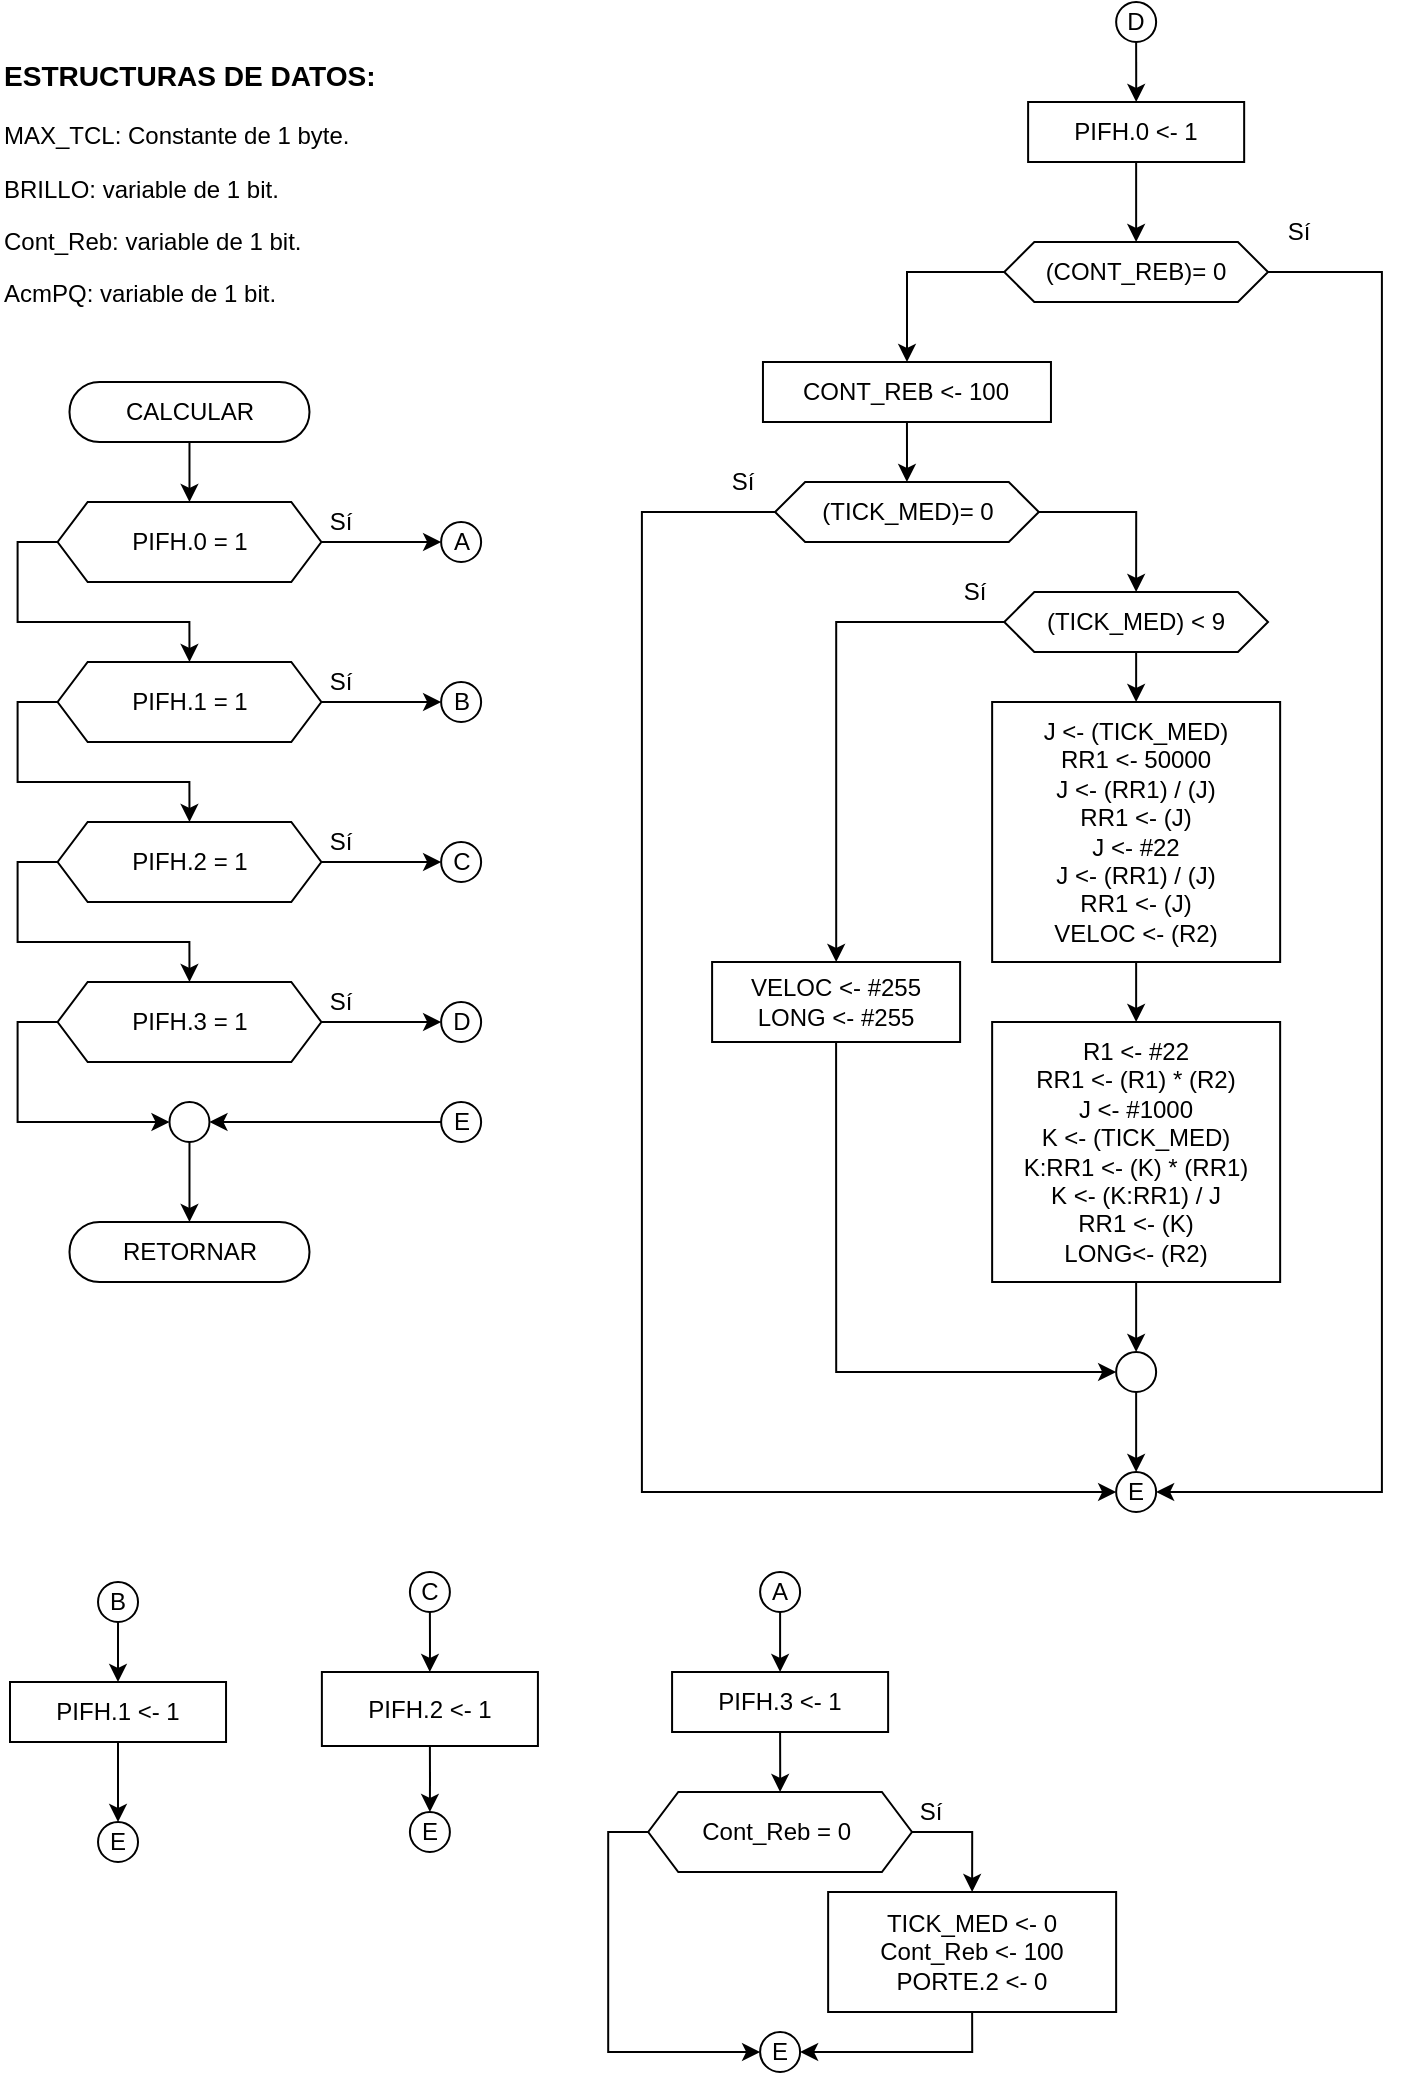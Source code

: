 <mxfile version="13.4.2" type="device"><diagram id="C5RBs43oDa-KdzZeNtuy" name="Page-1"><mxGraphModel dx="631" dy="574" grid="1" gridSize="10" guides="1" tooltips="1" connect="1" arrows="1" fold="1" page="1" pageScale="1" pageWidth="827" pageHeight="1169" math="0" shadow="0"><root><mxCell id="WIyWlLk6GJQsqaUBKTNV-0"/><mxCell id="WIyWlLk6GJQsqaUBKTNV-1" parent="WIyWlLk6GJQsqaUBKTNV-0"/><mxCell id="V8JhlMdnDmEjLcllJ-FL-13" style="edgeStyle=orthogonalEdgeStyle;rounded=0;orthogonalLoop=1;jettySize=auto;html=1;exitX=0.5;exitY=1;exitDx=0;exitDy=0;entryX=0.5;entryY=0;entryDx=0;entryDy=0;" parent="WIyWlLk6GJQsqaUBKTNV-1" source="VBgMeIKcnRayImwUcUBR-1" target="V8JhlMdnDmEjLcllJ-FL-0" edge="1"><mxGeometry relative="1" as="geometry"/></mxCell><mxCell id="VBgMeIKcnRayImwUcUBR-1" value="CALCULAR" style="rounded=1;whiteSpace=wrap;html=1;fontSize=12;glass=0;strokeWidth=1;shadow=0;arcSize=50;" parent="WIyWlLk6GJQsqaUBKTNV-1" vertex="1"><mxGeometry x="39.74" y="210" width="120" height="30" as="geometry"/></mxCell><mxCell id="V8JhlMdnDmEjLcllJ-FL-57" style="edgeStyle=orthogonalEdgeStyle;rounded=0;orthogonalLoop=1;jettySize=auto;html=1;exitX=0;exitY=0.5;exitDx=0;exitDy=0;entryX=0;entryY=0.5;entryDx=0;entryDy=0;" parent="WIyWlLk6GJQsqaUBKTNV-1" source="VBgMeIKcnRayImwUcUBR-6" target="V8JhlMdnDmEjLcllJ-FL-15" edge="1"><mxGeometry relative="1" as="geometry"/></mxCell><mxCell id="V8JhlMdnDmEjLcllJ-FL-61" style="edgeStyle=orthogonalEdgeStyle;rounded=0;orthogonalLoop=1;jettySize=auto;html=1;exitX=1;exitY=0.5;exitDx=0;exitDy=0;entryX=0.5;entryY=0;entryDx=0;entryDy=0;" parent="WIyWlLk6GJQsqaUBKTNV-1" source="VBgMeIKcnRayImwUcUBR-6" target="V8JhlMdnDmEjLcllJ-FL-53" edge="1"><mxGeometry relative="1" as="geometry"/></mxCell><mxCell id="VBgMeIKcnRayImwUcUBR-6" value="Cont_Reb = 0&amp;nbsp;" style="shape=hexagon;perimeter=hexagonPerimeter2;whiteSpace=wrap;html=1;size=0.114;" parent="WIyWlLk6GJQsqaUBKTNV-1" vertex="1"><mxGeometry x="329.11" y="915" width="131.88" height="40" as="geometry"/></mxCell><mxCell id="VBgMeIKcnRayImwUcUBR-20" value="Sí" style="text;html=1;align=center;verticalAlign=middle;resizable=0;points=[];autosize=1;" parent="WIyWlLk6GJQsqaUBKTNV-1" vertex="1"><mxGeometry x="455.05" y="915" width="30" height="20" as="geometry"/></mxCell><mxCell id="VBgMeIKcnRayImwUcUBR-21" value="&lt;h3 style=&quot;text-align: center&quot;&gt;ESTRUCTURAS DE DATOS:&lt;/h3&gt;&lt;p&gt;MAX_TCL: Constante de 1 byte.&lt;/p&gt;&lt;p&gt;BRILLO: variable de 1 bit.&lt;/p&gt;&lt;p&gt;Cont_Reb: variable de 1 bit.&lt;/p&gt;&lt;p&gt;AcmPQ: variable de 1 bit.&lt;/p&gt;&lt;p&gt;&lt;/p&gt;" style="text;html=1;strokeColor=none;fillColor=none;align=left;verticalAlign=middle;whiteSpace=wrap;rounded=0;" parent="WIyWlLk6GJQsqaUBKTNV-1" vertex="1"><mxGeometry x="5.0" y="50" width="204.74" height="120" as="geometry"/></mxCell><mxCell id="V8JhlMdnDmEjLcllJ-FL-12" style="edgeStyle=orthogonalEdgeStyle;rounded=0;orthogonalLoop=1;jettySize=auto;html=1;exitX=0;exitY=0.5;exitDx=0;exitDy=0;entryX=0.5;entryY=0;entryDx=0;entryDy=0;" parent="WIyWlLk6GJQsqaUBKTNV-1" source="V8JhlMdnDmEjLcllJ-FL-0" target="V8JhlMdnDmEjLcllJ-FL-3" edge="1"><mxGeometry relative="1" as="geometry"/></mxCell><mxCell id="V8JhlMdnDmEjLcllJ-FL-24" style="edgeStyle=orthogonalEdgeStyle;rounded=0;orthogonalLoop=1;jettySize=auto;html=1;exitX=1;exitY=0.5;exitDx=0;exitDy=0;entryX=0;entryY=0.5;entryDx=0;entryDy=0;" parent="WIyWlLk6GJQsqaUBKTNV-1" source="V8JhlMdnDmEjLcllJ-FL-0" target="V8JhlMdnDmEjLcllJ-FL-23" edge="1"><mxGeometry relative="1" as="geometry"/></mxCell><mxCell id="V8JhlMdnDmEjLcllJ-FL-0" value="PIFH.0 = 1" style="shape=hexagon;perimeter=hexagonPerimeter2;whiteSpace=wrap;html=1;size=0.114;" parent="WIyWlLk6GJQsqaUBKTNV-1" vertex="1"><mxGeometry x="33.8" y="270" width="131.88" height="40" as="geometry"/></mxCell><mxCell id="V8JhlMdnDmEjLcllJ-FL-11" style="edgeStyle=orthogonalEdgeStyle;rounded=0;orthogonalLoop=1;jettySize=auto;html=1;exitX=0;exitY=0.5;exitDx=0;exitDy=0;entryX=0.5;entryY=0;entryDx=0;entryDy=0;" parent="WIyWlLk6GJQsqaUBKTNV-1" source="V8JhlMdnDmEjLcllJ-FL-3" target="V8JhlMdnDmEjLcllJ-FL-5" edge="1"><mxGeometry relative="1" as="geometry"/></mxCell><mxCell id="V8JhlMdnDmEjLcllJ-FL-29" style="edgeStyle=orthogonalEdgeStyle;rounded=0;orthogonalLoop=1;jettySize=auto;html=1;exitX=1;exitY=0.5;exitDx=0;exitDy=0;entryX=0;entryY=0.5;entryDx=0;entryDy=0;" parent="WIyWlLk6GJQsqaUBKTNV-1" source="V8JhlMdnDmEjLcllJ-FL-3" target="V8JhlMdnDmEjLcllJ-FL-25" edge="1"><mxGeometry relative="1" as="geometry"/></mxCell><mxCell id="V8JhlMdnDmEjLcllJ-FL-3" value="PIFH.1 = 1" style="shape=hexagon;perimeter=hexagonPerimeter2;whiteSpace=wrap;html=1;size=0.114;" parent="WIyWlLk6GJQsqaUBKTNV-1" vertex="1"><mxGeometry x="33.8" y="350" width="131.88" height="40" as="geometry"/></mxCell><mxCell id="V8JhlMdnDmEjLcllJ-FL-10" style="edgeStyle=orthogonalEdgeStyle;rounded=0;orthogonalLoop=1;jettySize=auto;html=1;exitX=0;exitY=0.5;exitDx=0;exitDy=0;entryX=0.5;entryY=0;entryDx=0;entryDy=0;" parent="WIyWlLk6GJQsqaUBKTNV-1" source="V8JhlMdnDmEjLcllJ-FL-5" target="V8JhlMdnDmEjLcllJ-FL-7" edge="1"><mxGeometry relative="1" as="geometry"/></mxCell><mxCell id="V8JhlMdnDmEjLcllJ-FL-31" style="edgeStyle=orthogonalEdgeStyle;rounded=0;orthogonalLoop=1;jettySize=auto;html=1;exitX=1;exitY=0.5;exitDx=0;exitDy=0;entryX=0;entryY=0.5;entryDx=0;entryDy=0;" parent="WIyWlLk6GJQsqaUBKTNV-1" source="V8JhlMdnDmEjLcllJ-FL-5" target="V8JhlMdnDmEjLcllJ-FL-30" edge="1"><mxGeometry relative="1" as="geometry"/></mxCell><mxCell id="V8JhlMdnDmEjLcllJ-FL-5" value="PIFH.2 = 1" style="shape=hexagon;perimeter=hexagonPerimeter2;whiteSpace=wrap;html=1;size=0.114;" parent="WIyWlLk6GJQsqaUBKTNV-1" vertex="1"><mxGeometry x="33.8" y="430" width="131.88" height="40" as="geometry"/></mxCell><mxCell id="V8JhlMdnDmEjLcllJ-FL-33" style="edgeStyle=orthogonalEdgeStyle;rounded=0;orthogonalLoop=1;jettySize=auto;html=1;exitX=1;exitY=0.5;exitDx=0;exitDy=0;entryX=0;entryY=0.5;entryDx=0;entryDy=0;" parent="WIyWlLk6GJQsqaUBKTNV-1" source="V8JhlMdnDmEjLcllJ-FL-7" target="V8JhlMdnDmEjLcllJ-FL-32" edge="1"><mxGeometry relative="1" as="geometry"/></mxCell><mxCell id="V8JhlMdnDmEjLcllJ-FL-117" style="edgeStyle=orthogonalEdgeStyle;rounded=0;orthogonalLoop=1;jettySize=auto;html=1;exitX=0;exitY=0.5;exitDx=0;exitDy=0;entryX=0;entryY=0.5;entryDx=0;entryDy=0;" parent="WIyWlLk6GJQsqaUBKTNV-1" source="V8JhlMdnDmEjLcllJ-FL-7" target="V8JhlMdnDmEjLcllJ-FL-36" edge="1"><mxGeometry relative="1" as="geometry"/></mxCell><mxCell id="V8JhlMdnDmEjLcllJ-FL-7" value="PIFH.3 = 1" style="shape=hexagon;perimeter=hexagonPerimeter2;whiteSpace=wrap;html=1;size=0.114;" parent="WIyWlLk6GJQsqaUBKTNV-1" vertex="1"><mxGeometry x="33.8" y="510" width="131.88" height="40" as="geometry"/></mxCell><mxCell id="V8JhlMdnDmEjLcllJ-FL-15" value="E" style="ellipse;whiteSpace=wrap;html=1;aspect=fixed;" parent="WIyWlLk6GJQsqaUBKTNV-1" vertex="1"><mxGeometry x="385.05" y="1035" width="20" height="20" as="geometry"/></mxCell><mxCell id="V8JhlMdnDmEjLcllJ-FL-92" style="edgeStyle=orthogonalEdgeStyle;rounded=0;orthogonalLoop=1;jettySize=auto;html=1;exitX=0.5;exitY=1;exitDx=0;exitDy=0;entryX=0.5;entryY=0;entryDx=0;entryDy=0;" parent="WIyWlLk6GJQsqaUBKTNV-1" source="V8JhlMdnDmEjLcllJ-FL-21" target="V8JhlMdnDmEjLcllJ-FL-88" edge="1"><mxGeometry relative="1" as="geometry"/></mxCell><mxCell id="V8JhlMdnDmEjLcllJ-FL-21" value="A" style="ellipse;whiteSpace=wrap;html=1;aspect=fixed;" parent="WIyWlLk6GJQsqaUBKTNV-1" vertex="1"><mxGeometry x="385.05" y="805" width="20" height="20" as="geometry"/></mxCell><mxCell id="V8JhlMdnDmEjLcllJ-FL-23" value="A" style="ellipse;whiteSpace=wrap;html=1;aspect=fixed;" parent="WIyWlLk6GJQsqaUBKTNV-1" vertex="1"><mxGeometry x="225.56" y="280" width="20" height="20" as="geometry"/></mxCell><mxCell id="V8JhlMdnDmEjLcllJ-FL-25" value="B" style="ellipse;whiteSpace=wrap;html=1;aspect=fixed;" parent="WIyWlLk6GJQsqaUBKTNV-1" vertex="1"><mxGeometry x="225.56" y="360" width="20" height="20" as="geometry"/></mxCell><mxCell id="V8JhlMdnDmEjLcllJ-FL-30" value="C" style="ellipse;whiteSpace=wrap;html=1;aspect=fixed;" parent="WIyWlLk6GJQsqaUBKTNV-1" vertex="1"><mxGeometry x="225.56" y="440" width="20" height="20" as="geometry"/></mxCell><mxCell id="V8JhlMdnDmEjLcllJ-FL-32" value="D" style="ellipse;whiteSpace=wrap;html=1;aspect=fixed;" parent="WIyWlLk6GJQsqaUBKTNV-1" vertex="1"><mxGeometry x="225.56" y="520" width="20" height="20" as="geometry"/></mxCell><mxCell id="V8JhlMdnDmEjLcllJ-FL-34" value="RETORNAR" style="rounded=1;whiteSpace=wrap;html=1;fontSize=12;glass=0;strokeWidth=1;shadow=0;arcSize=50;" parent="WIyWlLk6GJQsqaUBKTNV-1" vertex="1"><mxGeometry x="39.74" y="630" width="120" height="30" as="geometry"/></mxCell><mxCell id="V8JhlMdnDmEjLcllJ-FL-38" style="edgeStyle=orthogonalEdgeStyle;rounded=0;orthogonalLoop=1;jettySize=auto;html=1;exitX=0.5;exitY=1;exitDx=0;exitDy=0;" parent="WIyWlLk6GJQsqaUBKTNV-1" source="V8JhlMdnDmEjLcllJ-FL-36" target="V8JhlMdnDmEjLcllJ-FL-34" edge="1"><mxGeometry relative="1" as="geometry"/></mxCell><mxCell id="V8JhlMdnDmEjLcllJ-FL-36" value="" style="ellipse;whiteSpace=wrap;html=1;aspect=fixed;" parent="WIyWlLk6GJQsqaUBKTNV-1" vertex="1"><mxGeometry x="89.74" y="570" width="20" height="20" as="geometry"/></mxCell><mxCell id="V8JhlMdnDmEjLcllJ-FL-43" style="edgeStyle=orthogonalEdgeStyle;rounded=0;orthogonalLoop=1;jettySize=auto;html=1;exitX=0;exitY=0.5;exitDx=0;exitDy=0;entryX=1;entryY=0.5;entryDx=0;entryDy=0;" parent="WIyWlLk6GJQsqaUBKTNV-1" source="V8JhlMdnDmEjLcllJ-FL-39" target="V8JhlMdnDmEjLcllJ-FL-36" edge="1"><mxGeometry relative="1" as="geometry"/></mxCell><mxCell id="V8JhlMdnDmEjLcllJ-FL-39" value="E" style="ellipse;whiteSpace=wrap;html=1;aspect=fixed;" parent="WIyWlLk6GJQsqaUBKTNV-1" vertex="1"><mxGeometry x="225.56" y="570" width="20" height="20" as="geometry"/></mxCell><mxCell id="V8JhlMdnDmEjLcllJ-FL-50" value="E" style="ellipse;whiteSpace=wrap;html=1;aspect=fixed;" parent="WIyWlLk6GJQsqaUBKTNV-1" vertex="1"><mxGeometry x="54.01" y="930" width="20" height="20" as="geometry"/></mxCell><mxCell id="V8JhlMdnDmEjLcllJ-FL-94" style="edgeStyle=orthogonalEdgeStyle;rounded=0;orthogonalLoop=1;jettySize=auto;html=1;exitX=0.5;exitY=1;exitDx=0;exitDy=0;" parent="WIyWlLk6GJQsqaUBKTNV-1" source="V8JhlMdnDmEjLcllJ-FL-52" target="V8JhlMdnDmEjLcllJ-FL-90" edge="1"><mxGeometry relative="1" as="geometry"/></mxCell><mxCell id="V8JhlMdnDmEjLcllJ-FL-52" value="B" style="ellipse;whiteSpace=wrap;html=1;aspect=fixed;" parent="WIyWlLk6GJQsqaUBKTNV-1" vertex="1"><mxGeometry x="54.01" y="810" width="20" height="20" as="geometry"/></mxCell><mxCell id="V8JhlMdnDmEjLcllJ-FL-62" style="edgeStyle=orthogonalEdgeStyle;rounded=0;orthogonalLoop=1;jettySize=auto;html=1;exitX=0.5;exitY=1;exitDx=0;exitDy=0;entryX=1;entryY=0.5;entryDx=0;entryDy=0;" parent="WIyWlLk6GJQsqaUBKTNV-1" source="V8JhlMdnDmEjLcllJ-FL-53" target="V8JhlMdnDmEjLcllJ-FL-15" edge="1"><mxGeometry relative="1" as="geometry"/></mxCell><mxCell id="V8JhlMdnDmEjLcllJ-FL-53" value="&lt;span&gt;TICK_MED &amp;lt;- 0&lt;br&gt;Cont_Reb &amp;lt;- 100&lt;br&gt;PORTE.2 &amp;lt;- 0&lt;br&gt;&lt;/span&gt;" style="rounded=0;whiteSpace=wrap;html=1;" parent="WIyWlLk6GJQsqaUBKTNV-1" vertex="1"><mxGeometry x="419.07" y="965" width="144" height="60" as="geometry"/></mxCell><mxCell id="V8JhlMdnDmEjLcllJ-FL-80" style="edgeStyle=orthogonalEdgeStyle;rounded=0;orthogonalLoop=1;jettySize=auto;html=1;exitX=1;exitY=0.5;exitDx=0;exitDy=0;entryX=0.5;entryY=0;entryDx=0;entryDy=0;" parent="WIyWlLk6GJQsqaUBKTNV-1" source="V8JhlMdnDmEjLcllJ-FL-81" edge="1"><mxGeometry relative="1" as="geometry"><mxPoint x="491.03" y="590" as="targetPoint"/></mxGeometry></mxCell><mxCell id="V8JhlMdnDmEjLcllJ-FL-83" value="E" style="ellipse;whiteSpace=wrap;html=1;aspect=fixed;" parent="WIyWlLk6GJQsqaUBKTNV-1" vertex="1"><mxGeometry x="209.95" y="925" width="20" height="20" as="geometry"/></mxCell><mxCell id="V8JhlMdnDmEjLcllJ-FL-97" style="edgeStyle=orthogonalEdgeStyle;rounded=0;orthogonalLoop=1;jettySize=auto;html=1;exitX=0.5;exitY=1;exitDx=0;exitDy=0;" parent="WIyWlLk6GJQsqaUBKTNV-1" source="V8JhlMdnDmEjLcllJ-FL-85" target="V8JhlMdnDmEjLcllJ-FL-96" edge="1"><mxGeometry relative="1" as="geometry"/></mxCell><mxCell id="V8JhlMdnDmEjLcllJ-FL-85" value="C" style="ellipse;whiteSpace=wrap;html=1;aspect=fixed;" parent="WIyWlLk6GJQsqaUBKTNV-1" vertex="1"><mxGeometry x="209.95" y="805" width="20" height="20" as="geometry"/></mxCell><mxCell id="V8JhlMdnDmEjLcllJ-FL-93" style="edgeStyle=orthogonalEdgeStyle;rounded=0;orthogonalLoop=1;jettySize=auto;html=1;exitX=0.5;exitY=1;exitDx=0;exitDy=0;" parent="WIyWlLk6GJQsqaUBKTNV-1" source="V8JhlMdnDmEjLcllJ-FL-88" target="VBgMeIKcnRayImwUcUBR-6" edge="1"><mxGeometry relative="1" as="geometry"/></mxCell><mxCell id="V8JhlMdnDmEjLcllJ-FL-88" value="&lt;span&gt;PIFH.3 &amp;lt;- 1&lt;br&gt;&lt;/span&gt;" style="rounded=0;whiteSpace=wrap;html=1;" parent="WIyWlLk6GJQsqaUBKTNV-1" vertex="1"><mxGeometry x="341.04" y="855" width="108.02" height="30" as="geometry"/></mxCell><mxCell id="JavvTX87d6l9Y0E0mgWa-2" style="edgeStyle=orthogonalEdgeStyle;rounded=0;orthogonalLoop=1;jettySize=auto;html=1;exitX=0.5;exitY=1;exitDx=0;exitDy=0;" edge="1" parent="WIyWlLk6GJQsqaUBKTNV-1" source="V8JhlMdnDmEjLcllJ-FL-90" target="V8JhlMdnDmEjLcllJ-FL-50"><mxGeometry relative="1" as="geometry"/></mxCell><mxCell id="V8JhlMdnDmEjLcllJ-FL-90" value="&lt;span&gt;PIFH.1 &amp;lt;- 1&lt;br&gt;&lt;/span&gt;" style="rounded=0;whiteSpace=wrap;html=1;" parent="WIyWlLk6GJQsqaUBKTNV-1" vertex="1"><mxGeometry x="10.0" y="860" width="108.02" height="30" as="geometry"/></mxCell><mxCell id="JavvTX87d6l9Y0E0mgWa-1" style="edgeStyle=orthogonalEdgeStyle;rounded=0;orthogonalLoop=1;jettySize=auto;html=1;exitX=0.5;exitY=1;exitDx=0;exitDy=0;" edge="1" parent="WIyWlLk6GJQsqaUBKTNV-1" source="V8JhlMdnDmEjLcllJ-FL-96" target="V8JhlMdnDmEjLcllJ-FL-83"><mxGeometry relative="1" as="geometry"/></mxCell><mxCell id="V8JhlMdnDmEjLcllJ-FL-96" value="&lt;span&gt;PIFH.2 &amp;lt;- 1&lt;br&gt;&lt;/span&gt;" style="rounded=0;whiteSpace=wrap;html=1;" parent="WIyWlLk6GJQsqaUBKTNV-1" vertex="1"><mxGeometry x="165.94" y="855" width="108.02" height="37" as="geometry"/></mxCell><mxCell id="V8JhlMdnDmEjLcllJ-FL-102" style="edgeStyle=orthogonalEdgeStyle;rounded=0;orthogonalLoop=1;jettySize=auto;html=1;exitX=1;exitY=0.5;exitDx=0;exitDy=0;entryX=1;entryY=0.5;entryDx=0;entryDy=0;" parent="WIyWlLk6GJQsqaUBKTNV-1" source="V8JhlMdnDmEjLcllJ-FL-103" target="V8JhlMdnDmEjLcllJ-FL-105" edge="1"><mxGeometry relative="1" as="geometry"><mxPoint x="680.95" y="210" as="targetPoint"/><Array as="points"><mxPoint x="695.95" y="155"/><mxPoint x="695.95" y="765"/></Array></mxGeometry></mxCell><mxCell id="JavvTX87d6l9Y0E0mgWa-5" style="edgeStyle=orthogonalEdgeStyle;rounded=0;orthogonalLoop=1;jettySize=auto;html=1;exitX=0;exitY=0.5;exitDx=0;exitDy=0;" edge="1" parent="WIyWlLk6GJQsqaUBKTNV-1" source="V8JhlMdnDmEjLcllJ-FL-103" target="JavvTX87d6l9Y0E0mgWa-4"><mxGeometry relative="1" as="geometry"/></mxCell><mxCell id="V8JhlMdnDmEjLcllJ-FL-103" value="(CONT_REB)= 0" style="shape=hexagon;perimeter=hexagonPerimeter2;whiteSpace=wrap;html=1;size=0.114;" parent="WIyWlLk6GJQsqaUBKTNV-1" vertex="1"><mxGeometry x="507.13" y="140" width="131.88" height="30" as="geometry"/></mxCell><mxCell id="V8JhlMdnDmEjLcllJ-FL-104" value="Sí" style="text;html=1;align=center;verticalAlign=middle;resizable=0;points=[];autosize=1;" parent="WIyWlLk6GJQsqaUBKTNV-1" vertex="1"><mxGeometry x="639.01" y="125" width="30" height="20" as="geometry"/></mxCell><mxCell id="V8JhlMdnDmEjLcllJ-FL-105" value="E" style="ellipse;whiteSpace=wrap;html=1;aspect=fixed;" parent="WIyWlLk6GJQsqaUBKTNV-1" vertex="1"><mxGeometry x="563.07" y="755" width="20" height="20" as="geometry"/></mxCell><mxCell id="V8JhlMdnDmEjLcllJ-FL-106" style="edgeStyle=orthogonalEdgeStyle;rounded=0;orthogonalLoop=1;jettySize=auto;html=1;exitX=0.5;exitY=1;exitDx=0;exitDy=0;" parent="WIyWlLk6GJQsqaUBKTNV-1" source="V8JhlMdnDmEjLcllJ-FL-107" target="V8JhlMdnDmEjLcllJ-FL-110" edge="1"><mxGeometry relative="1" as="geometry"/></mxCell><mxCell id="V8JhlMdnDmEjLcllJ-FL-107" value="D" style="ellipse;whiteSpace=wrap;html=1;aspect=fixed;" parent="WIyWlLk6GJQsqaUBKTNV-1" vertex="1"><mxGeometry x="563.07" y="20" width="20" height="20" as="geometry"/></mxCell><mxCell id="V8JhlMdnDmEjLcllJ-FL-109" style="edgeStyle=orthogonalEdgeStyle;rounded=0;orthogonalLoop=1;jettySize=auto;html=1;exitX=0.5;exitY=1;exitDx=0;exitDy=0;entryX=0.5;entryY=0;entryDx=0;entryDy=0;" parent="WIyWlLk6GJQsqaUBKTNV-1" source="V8JhlMdnDmEjLcllJ-FL-110" target="V8JhlMdnDmEjLcllJ-FL-103" edge="1"><mxGeometry relative="1" as="geometry"/></mxCell><mxCell id="V8JhlMdnDmEjLcllJ-FL-110" value="&lt;span&gt;PIFH.0 &amp;lt;- 1&lt;br&gt;&lt;/span&gt;" style="rounded=0;whiteSpace=wrap;html=1;" parent="WIyWlLk6GJQsqaUBKTNV-1" vertex="1"><mxGeometry x="519.06" y="70" width="108.02" height="30" as="geometry"/></mxCell><mxCell id="V8JhlMdnDmEjLcllJ-FL-113" value="Sí" style="text;html=1;align=center;verticalAlign=middle;resizable=0;points=[];autosize=1;" parent="WIyWlLk6GJQsqaUBKTNV-1" vertex="1"><mxGeometry x="159.74" y="270" width="30" height="20" as="geometry"/></mxCell><mxCell id="V8JhlMdnDmEjLcllJ-FL-114" value="Sí" style="text;html=1;align=center;verticalAlign=middle;resizable=0;points=[];autosize=1;" parent="WIyWlLk6GJQsqaUBKTNV-1" vertex="1"><mxGeometry x="159.74" y="350" width="30" height="20" as="geometry"/></mxCell><mxCell id="V8JhlMdnDmEjLcllJ-FL-115" value="Sí" style="text;html=1;align=center;verticalAlign=middle;resizable=0;points=[];autosize=1;" parent="WIyWlLk6GJQsqaUBKTNV-1" vertex="1"><mxGeometry x="159.74" y="430" width="30" height="20" as="geometry"/></mxCell><mxCell id="V8JhlMdnDmEjLcllJ-FL-116" value="Sí" style="text;html=1;align=center;verticalAlign=middle;resizable=0;points=[];autosize=1;" parent="WIyWlLk6GJQsqaUBKTNV-1" vertex="1"><mxGeometry x="159.74" y="510" width="30" height="20" as="geometry"/></mxCell><mxCell id="JavvTX87d6l9Y0E0mgWa-7" style="edgeStyle=orthogonalEdgeStyle;rounded=0;orthogonalLoop=1;jettySize=auto;html=1;exitX=0.5;exitY=1;exitDx=0;exitDy=0;" edge="1" parent="WIyWlLk6GJQsqaUBKTNV-1" source="JavvTX87d6l9Y0E0mgWa-4" target="JavvTX87d6l9Y0E0mgWa-6"><mxGeometry relative="1" as="geometry"/></mxCell><mxCell id="JavvTX87d6l9Y0E0mgWa-4" value="&lt;span&gt;CONT_REB &amp;lt;- 100&lt;br&gt;&lt;/span&gt;" style="rounded=0;whiteSpace=wrap;html=1;" vertex="1" parent="WIyWlLk6GJQsqaUBKTNV-1"><mxGeometry x="386.48" y="200" width="144" height="30" as="geometry"/></mxCell><mxCell id="JavvTX87d6l9Y0E0mgWa-8" style="edgeStyle=orthogonalEdgeStyle;rounded=0;orthogonalLoop=1;jettySize=auto;html=1;exitX=0;exitY=0.5;exitDx=0;exitDy=0;entryX=0;entryY=0.5;entryDx=0;entryDy=0;" edge="1" parent="WIyWlLk6GJQsqaUBKTNV-1" source="JavvTX87d6l9Y0E0mgWa-6" target="V8JhlMdnDmEjLcllJ-FL-105"><mxGeometry relative="1" as="geometry"><Array as="points"><mxPoint x="325.95" y="275"/><mxPoint x="325.95" y="765"/></Array></mxGeometry></mxCell><mxCell id="JavvTX87d6l9Y0E0mgWa-29" style="edgeStyle=orthogonalEdgeStyle;rounded=0;orthogonalLoop=1;jettySize=auto;html=1;exitX=1;exitY=0.5;exitDx=0;exitDy=0;entryX=0.5;entryY=0;entryDx=0;entryDy=0;" edge="1" parent="WIyWlLk6GJQsqaUBKTNV-1" source="JavvTX87d6l9Y0E0mgWa-6" target="JavvTX87d6l9Y0E0mgWa-27"><mxGeometry relative="1" as="geometry"><mxPoint x="553.613" y="315" as="targetPoint"/></mxGeometry></mxCell><mxCell id="JavvTX87d6l9Y0E0mgWa-6" value="(TICK_MED)= 0" style="shape=hexagon;perimeter=hexagonPerimeter2;whiteSpace=wrap;html=1;size=0.114;" vertex="1" parent="WIyWlLk6GJQsqaUBKTNV-1"><mxGeometry x="392.54" y="260" width="131.88" height="30" as="geometry"/></mxCell><mxCell id="JavvTX87d6l9Y0E0mgWa-30" style="edgeStyle=orthogonalEdgeStyle;rounded=0;orthogonalLoop=1;jettySize=auto;html=1;exitX=0.5;exitY=1;exitDx=0;exitDy=0;entryX=0.5;entryY=0;entryDx=0;entryDy=0;" edge="1" parent="WIyWlLk6GJQsqaUBKTNV-1" source="JavvTX87d6l9Y0E0mgWa-27" target="JavvTX87d6l9Y0E0mgWa-9"><mxGeometry relative="1" as="geometry"/></mxCell><mxCell id="JavvTX87d6l9Y0E0mgWa-32" style="edgeStyle=orthogonalEdgeStyle;rounded=0;orthogonalLoop=1;jettySize=auto;html=1;exitX=0;exitY=0.5;exitDx=0;exitDy=0;" edge="1" parent="WIyWlLk6GJQsqaUBKTNV-1" source="JavvTX87d6l9Y0E0mgWa-27" target="JavvTX87d6l9Y0E0mgWa-31"><mxGeometry relative="1" as="geometry"/></mxCell><mxCell id="JavvTX87d6l9Y0E0mgWa-27" value="(TICK_MED) &amp;lt; 9" style="shape=hexagon;perimeter=hexagonPerimeter2;whiteSpace=wrap;html=1;size=0.114;" vertex="1" parent="WIyWlLk6GJQsqaUBKTNV-1"><mxGeometry x="507.13" y="315" width="131.88" height="30" as="geometry"/></mxCell><mxCell id="JavvTX87d6l9Y0E0mgWa-40" style="edgeStyle=orthogonalEdgeStyle;rounded=0;orthogonalLoop=1;jettySize=auto;html=1;exitX=0.5;exitY=1;exitDx=0;exitDy=0;entryX=0.5;entryY=0;entryDx=0;entryDy=0;" edge="1" parent="WIyWlLk6GJQsqaUBKTNV-1" source="JavvTX87d6l9Y0E0mgWa-9" target="JavvTX87d6l9Y0E0mgWa-37"><mxGeometry relative="1" as="geometry"/></mxCell><mxCell id="JavvTX87d6l9Y0E0mgWa-9" value="J &amp;lt;- (TICK_MED)&lt;br&gt;RR1 &amp;lt;- 50000&lt;br&gt;J &amp;lt;- (RR1) / (J)&lt;br&gt;RR1 &amp;lt;- (J)&lt;br&gt;J &amp;lt;- #22&lt;br&gt;J &amp;lt;- (RR1) / (J)&lt;br&gt;RR1 &amp;lt;- (J)&lt;br&gt;VELOC &amp;lt;- (R2)" style="rounded=0;whiteSpace=wrap;html=1;" vertex="1" parent="WIyWlLk6GJQsqaUBKTNV-1"><mxGeometry x="501.07" y="370" width="144" height="130" as="geometry"/></mxCell><mxCell id="JavvTX87d6l9Y0E0mgWa-46" style="edgeStyle=orthogonalEdgeStyle;rounded=0;orthogonalLoop=1;jettySize=auto;html=1;exitX=0.5;exitY=1;exitDx=0;exitDy=0;entryX=0;entryY=0.5;entryDx=0;entryDy=0;" edge="1" parent="WIyWlLk6GJQsqaUBKTNV-1" source="JavvTX87d6l9Y0E0mgWa-31" target="JavvTX87d6l9Y0E0mgWa-39"><mxGeometry relative="1" as="geometry"/></mxCell><mxCell id="JavvTX87d6l9Y0E0mgWa-31" value="&lt;span&gt;VELOC &amp;lt;- #255&lt;br&gt;LONG &amp;lt;- #255&lt;br&gt;&lt;/span&gt;" style="rounded=0;whiteSpace=wrap;html=1;" vertex="1" parent="WIyWlLk6GJQsqaUBKTNV-1"><mxGeometry x="361.05" y="500" width="124" height="40" as="geometry"/></mxCell><mxCell id="2" value="Sí" style="text;html=1;align=center;verticalAlign=middle;resizable=0;points=[];autosize=1;" vertex="1" parent="WIyWlLk6GJQsqaUBKTNV-1"><mxGeometry x="361.05" y="250" width="30" height="20" as="geometry"/></mxCell><mxCell id="JavvTX87d6l9Y0E0mgWa-33" value="Sí" style="text;html=1;align=center;verticalAlign=middle;resizable=0;points=[];autosize=1;" vertex="1" parent="WIyWlLk6GJQsqaUBKTNV-1"><mxGeometry x="477.13" y="305" width="30" height="20" as="geometry"/></mxCell><mxCell id="JavvTX87d6l9Y0E0mgWa-47" style="edgeStyle=orthogonalEdgeStyle;rounded=0;orthogonalLoop=1;jettySize=auto;html=1;exitX=0.5;exitY=1;exitDx=0;exitDy=0;entryX=0.5;entryY=0;entryDx=0;entryDy=0;" edge="1" parent="WIyWlLk6GJQsqaUBKTNV-1" source="JavvTX87d6l9Y0E0mgWa-37" target="JavvTX87d6l9Y0E0mgWa-39"><mxGeometry relative="1" as="geometry"/></mxCell><mxCell id="JavvTX87d6l9Y0E0mgWa-37" value="R1 &amp;lt;- #22&lt;br&gt;RR1 &amp;lt;- (R1) * (R2)&lt;br&gt;J &amp;lt;- #1000&lt;br&gt;K &amp;lt;- (TICK_MED)&lt;br&gt;K:RR1 &amp;lt;- (K) * (RR1)&lt;br&gt;K &amp;lt;- (K:RR1) / J&lt;br&gt;RR1 &amp;lt;- (K)&lt;br&gt;LONG&amp;lt;- (R2)" style="rounded=0;whiteSpace=wrap;html=1;" vertex="1" parent="WIyWlLk6GJQsqaUBKTNV-1"><mxGeometry x="501.07" y="530" width="144" height="130" as="geometry"/></mxCell><mxCell id="JavvTX87d6l9Y0E0mgWa-48" style="edgeStyle=orthogonalEdgeStyle;rounded=0;orthogonalLoop=1;jettySize=auto;html=1;exitX=0.5;exitY=1;exitDx=0;exitDy=0;entryX=0.5;entryY=0;entryDx=0;entryDy=0;" edge="1" parent="WIyWlLk6GJQsqaUBKTNV-1" source="JavvTX87d6l9Y0E0mgWa-39" target="V8JhlMdnDmEjLcllJ-FL-105"><mxGeometry relative="1" as="geometry"/></mxCell><mxCell id="JavvTX87d6l9Y0E0mgWa-39" value="" style="ellipse;whiteSpace=wrap;html=1;aspect=fixed;" vertex="1" parent="WIyWlLk6GJQsqaUBKTNV-1"><mxGeometry x="563.07" y="695" width="20" height="20" as="geometry"/></mxCell></root></mxGraphModel></diagram></mxfile>